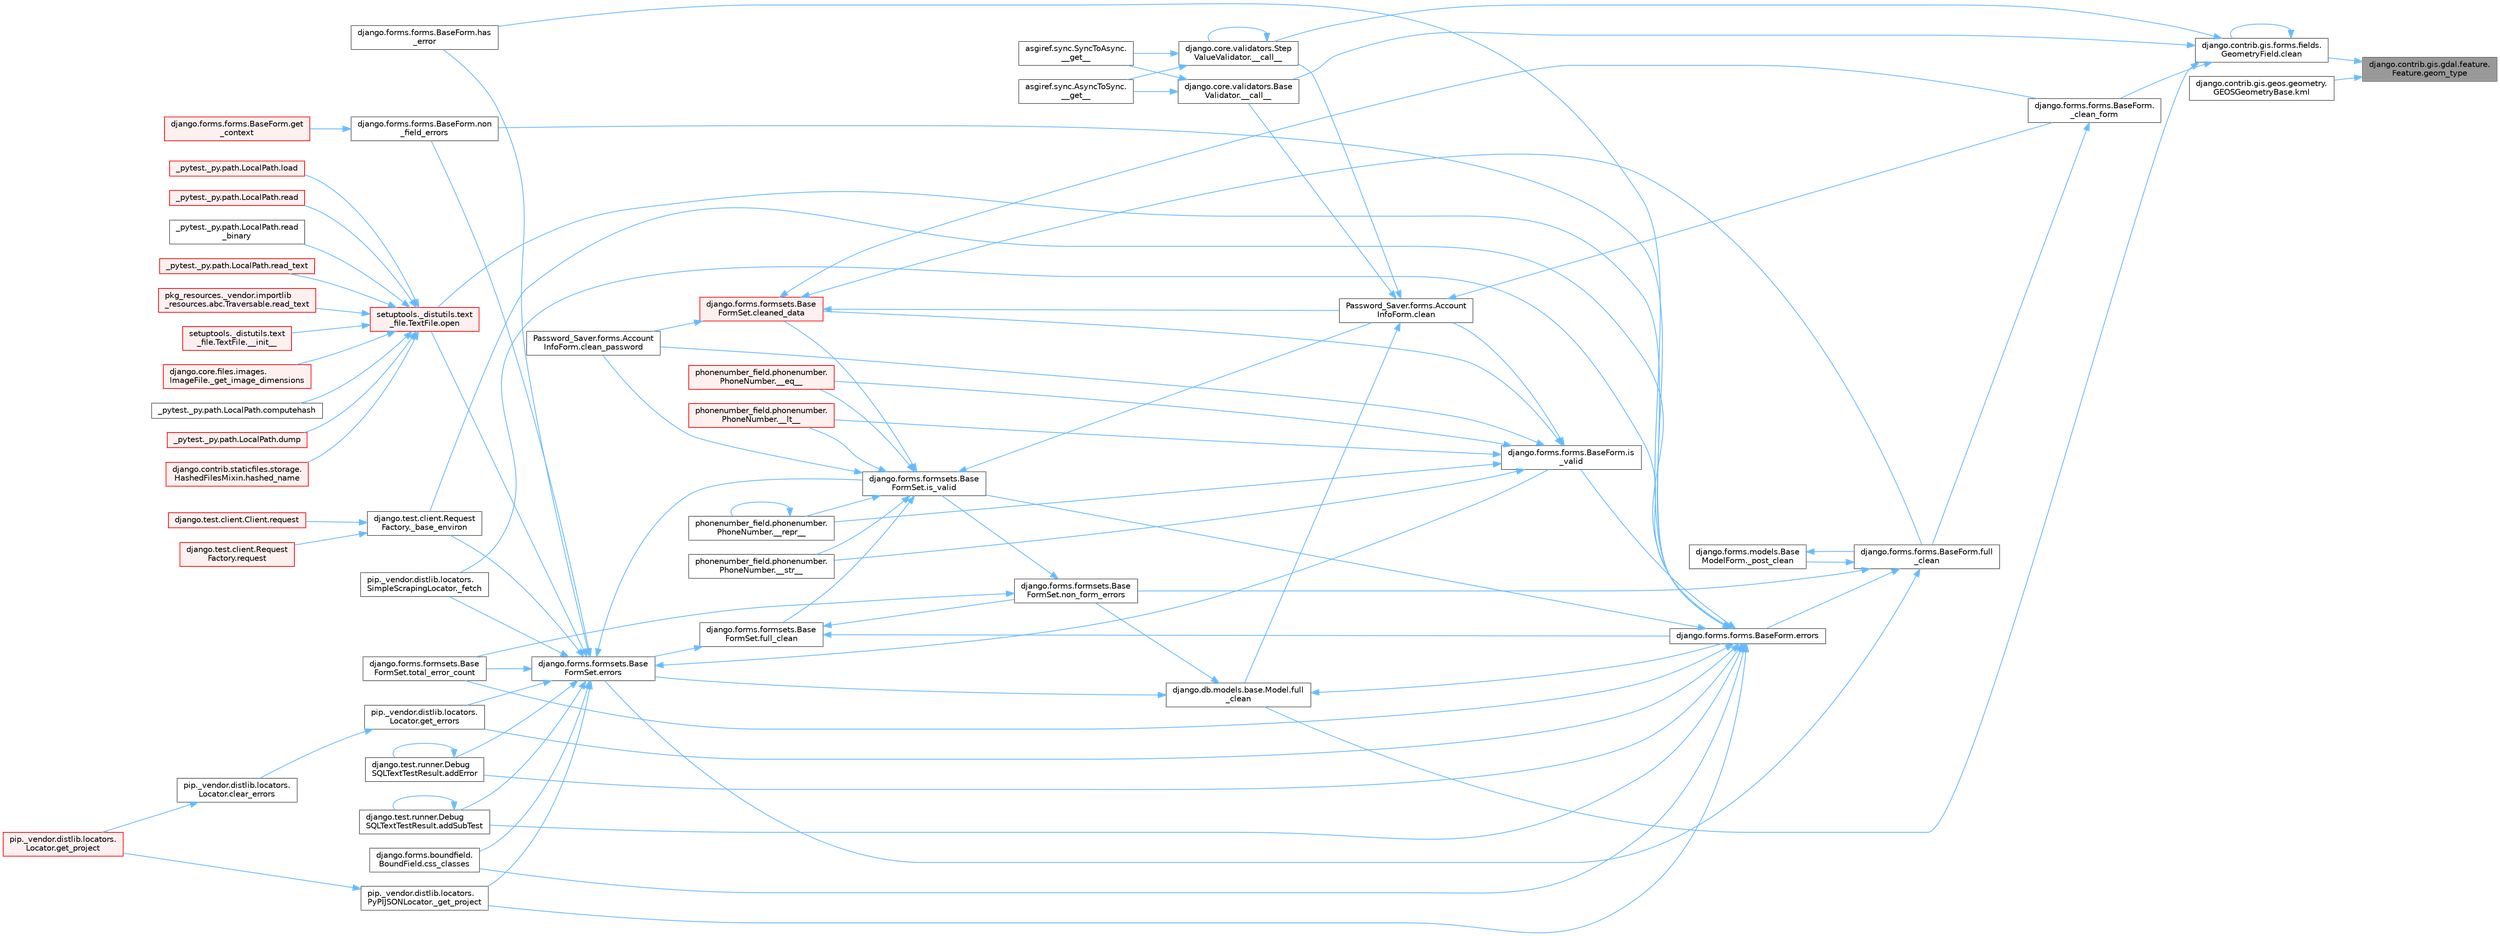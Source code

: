 digraph "django.contrib.gis.gdal.feature.Feature.geom_type"
{
 // LATEX_PDF_SIZE
  bgcolor="transparent";
  edge [fontname=Helvetica,fontsize=10,labelfontname=Helvetica,labelfontsize=10];
  node [fontname=Helvetica,fontsize=10,shape=box,height=0.2,width=0.4];
  rankdir="RL";
  Node1 [id="Node000001",label="django.contrib.gis.gdal.feature.\lFeature.geom_type",height=0.2,width=0.4,color="gray40", fillcolor="grey60", style="filled", fontcolor="black",tooltip=" "];
  Node1 -> Node2 [id="edge1_Node000001_Node000002",dir="back",color="steelblue1",style="solid",tooltip=" "];
  Node2 [id="Node000002",label="django.contrib.gis.forms.fields.\lGeometryField.clean",height=0.2,width=0.4,color="grey40", fillcolor="white", style="filled",URL="$classdjango_1_1contrib_1_1gis_1_1forms_1_1fields_1_1_geometry_field.html#a63084801f88f56d55aed024be093f164",tooltip=" "];
  Node2 -> Node3 [id="edge2_Node000002_Node000003",dir="back",color="steelblue1",style="solid",tooltip=" "];
  Node3 [id="Node000003",label="django.core.validators.Base\lValidator.__call__",height=0.2,width=0.4,color="grey40", fillcolor="white", style="filled",URL="$classdjango_1_1core_1_1validators_1_1_base_validator.html#ac718256582df714e061c6b927e045d12",tooltip=" "];
  Node3 -> Node4 [id="edge3_Node000003_Node000004",dir="back",color="steelblue1",style="solid",tooltip=" "];
  Node4 [id="Node000004",label="asgiref.sync.AsyncToSync.\l__get__",height=0.2,width=0.4,color="grey40", fillcolor="white", style="filled",URL="$classasgiref_1_1sync_1_1_async_to_sync.html#a23e9ef7a73da98dad9e3f4e65846969b",tooltip=" "];
  Node3 -> Node5 [id="edge4_Node000003_Node000005",dir="back",color="steelblue1",style="solid",tooltip=" "];
  Node5 [id="Node000005",label="asgiref.sync.SyncToAsync.\l__get__",height=0.2,width=0.4,color="grey40", fillcolor="white", style="filled",URL="$classasgiref_1_1sync_1_1_sync_to_async.html#aebdfbe3f01079a529fd2f39810597381",tooltip=" "];
  Node2 -> Node6 [id="edge5_Node000002_Node000006",dir="back",color="steelblue1",style="solid",tooltip=" "];
  Node6 [id="Node000006",label="django.core.validators.Step\lValueValidator.__call__",height=0.2,width=0.4,color="grey40", fillcolor="white", style="filled",URL="$classdjango_1_1core_1_1validators_1_1_step_value_validator.html#aebdbf74fe74c5b999350df9c1852714c",tooltip=" "];
  Node6 -> Node6 [id="edge6_Node000006_Node000006",dir="back",color="steelblue1",style="solid",tooltip=" "];
  Node6 -> Node4 [id="edge7_Node000006_Node000004",dir="back",color="steelblue1",style="solid",tooltip=" "];
  Node6 -> Node5 [id="edge8_Node000006_Node000005",dir="back",color="steelblue1",style="solid",tooltip=" "];
  Node2 -> Node7 [id="edge9_Node000002_Node000007",dir="back",color="steelblue1",style="solid",tooltip=" "];
  Node7 [id="Node000007",label="django.forms.forms.BaseForm.\l_clean_form",height=0.2,width=0.4,color="grey40", fillcolor="white", style="filled",URL="$classdjango_1_1forms_1_1forms_1_1_base_form.html#ae5eed108001c1a75985b75174fe23f1f",tooltip=" "];
  Node7 -> Node8 [id="edge10_Node000007_Node000008",dir="back",color="steelblue1",style="solid",tooltip=" "];
  Node8 [id="Node000008",label="django.forms.forms.BaseForm.full\l_clean",height=0.2,width=0.4,color="grey40", fillcolor="white", style="filled",URL="$classdjango_1_1forms_1_1forms_1_1_base_form.html#a396d2448f658dc84a0f0b473ffaae918",tooltip=" "];
  Node8 -> Node9 [id="edge11_Node000008_Node000009",dir="back",color="steelblue1",style="solid",tooltip=" "];
  Node9 [id="Node000009",label="django.forms.models.Base\lModelForm._post_clean",height=0.2,width=0.4,color="grey40", fillcolor="white", style="filled",URL="$classdjango_1_1forms_1_1models_1_1_base_model_form.html#a83e1c0ea3ba97f3a496d07955d1bf124",tooltip=" "];
  Node9 -> Node8 [id="edge12_Node000009_Node000008",dir="back",color="steelblue1",style="solid",tooltip=" "];
  Node8 -> Node10 [id="edge13_Node000008_Node000010",dir="back",color="steelblue1",style="solid",tooltip=" "];
  Node10 [id="Node000010",label="django.forms.forms.BaseForm.errors",height=0.2,width=0.4,color="grey40", fillcolor="white", style="filled",URL="$classdjango_1_1forms_1_1forms_1_1_base_form.html#aca47cb75eb6c321d1c429b33eca94d49",tooltip=" "];
  Node10 -> Node11 [id="edge14_Node000010_Node000011",dir="back",color="steelblue1",style="solid",tooltip=" "];
  Node11 [id="Node000011",label="django.test.client.Request\lFactory._base_environ",height=0.2,width=0.4,color="grey40", fillcolor="white", style="filled",URL="$classdjango_1_1test_1_1client_1_1_request_factory.html#ab650654b992f4e9fc9e30bd0442973c1",tooltip=" "];
  Node11 -> Node12 [id="edge15_Node000011_Node000012",dir="back",color="steelblue1",style="solid",tooltip=" "];
  Node12 [id="Node000012",label="django.test.client.Client.request",height=0.2,width=0.4,color="red", fillcolor="#FFF0F0", style="filled",URL="$classdjango_1_1test_1_1client_1_1_client.html#a2f51c5251142ab6503937051936e33fa",tooltip=" "];
  Node11 -> Node3179 [id="edge16_Node000011_Node003179",dir="back",color="steelblue1",style="solid",tooltip=" "];
  Node3179 [id="Node003179",label="django.test.client.Request\lFactory.request",height=0.2,width=0.4,color="red", fillcolor="#FFF0F0", style="filled",URL="$classdjango_1_1test_1_1client_1_1_request_factory.html#adae411ab0df6839c5364b647e4dc63ad",tooltip=" "];
  Node10 -> Node596 [id="edge17_Node000010_Node000596",dir="back",color="steelblue1",style="solid",tooltip=" "];
  Node596 [id="Node000596",label="pip._vendor.distlib.locators.\lSimpleScrapingLocator._fetch",height=0.2,width=0.4,color="grey40", fillcolor="white", style="filled",URL="$classpip_1_1__vendor_1_1distlib_1_1locators_1_1_simple_scraping_locator.html#a72156eb8243de03d8881db3caaa60b8c",tooltip=" "];
  Node10 -> Node597 [id="edge18_Node000010_Node000597",dir="back",color="steelblue1",style="solid",tooltip=" "];
  Node597 [id="Node000597",label="pip._vendor.distlib.locators.\lPyPIJSONLocator._get_project",height=0.2,width=0.4,color="grey40", fillcolor="white", style="filled",URL="$classpip_1_1__vendor_1_1distlib_1_1locators_1_1_py_p_i_j_s_o_n_locator.html#ab5b95d18130e47c0bedca04d7b010bf6",tooltip=" "];
  Node597 -> Node598 [id="edge19_Node000597_Node000598",dir="back",color="steelblue1",style="solid",tooltip=" "];
  Node598 [id="Node000598",label="pip._vendor.distlib.locators.\lLocator.get_project",height=0.2,width=0.4,color="red", fillcolor="#FFF0F0", style="filled",URL="$classpip_1_1__vendor_1_1distlib_1_1locators_1_1_locator.html#a14b49f16a55d384842037850d5224ce8",tooltip=" "];
  Node10 -> Node1789 [id="edge20_Node000010_Node001789",dir="back",color="steelblue1",style="solid",tooltip=" "];
  Node1789 [id="Node001789",label="django.test.runner.Debug\lSQLTextTestResult.addError",height=0.2,width=0.4,color="grey40", fillcolor="white", style="filled",URL="$classdjango_1_1test_1_1runner_1_1_debug_s_q_l_text_test_result.html#a398c116f3b7d25563a21e81178271a8a",tooltip=" "];
  Node1789 -> Node1789 [id="edge21_Node001789_Node001789",dir="back",color="steelblue1",style="solid",tooltip=" "];
  Node10 -> Node1790 [id="edge22_Node000010_Node001790",dir="back",color="steelblue1",style="solid",tooltip=" "];
  Node1790 [id="Node001790",label="django.test.runner.Debug\lSQLTextTestResult.addSubTest",height=0.2,width=0.4,color="grey40", fillcolor="white", style="filled",URL="$classdjango_1_1test_1_1runner_1_1_debug_s_q_l_text_test_result.html#a65bae0538566d8bc532c972340744b1e",tooltip=" "];
  Node1790 -> Node1790 [id="edge23_Node001790_Node001790",dir="back",color="steelblue1",style="solid",tooltip=" "];
  Node10 -> Node1791 [id="edge24_Node000010_Node001791",dir="back",color="steelblue1",style="solid",tooltip=" "];
  Node1791 [id="Node001791",label="django.forms.boundfield.\lBoundField.css_classes",height=0.2,width=0.4,color="grey40", fillcolor="white", style="filled",URL="$classdjango_1_1forms_1_1boundfield_1_1_bound_field.html#a19d289ef3598c412a0fee978458875bc",tooltip=" "];
  Node10 -> Node1792 [id="edge25_Node000010_Node001792",dir="back",color="steelblue1",style="solid",tooltip=" "];
  Node1792 [id="Node001792",label="pip._vendor.distlib.locators.\lLocator.get_errors",height=0.2,width=0.4,color="grey40", fillcolor="white", style="filled",URL="$classpip_1_1__vendor_1_1distlib_1_1locators_1_1_locator.html#abc5864a47e4cb8c481f44eb1a72f565c",tooltip=" "];
  Node1792 -> Node1793 [id="edge26_Node001792_Node001793",dir="back",color="steelblue1",style="solid",tooltip=" "];
  Node1793 [id="Node001793",label="pip._vendor.distlib.locators.\lLocator.clear_errors",height=0.2,width=0.4,color="grey40", fillcolor="white", style="filled",URL="$classpip_1_1__vendor_1_1distlib_1_1locators_1_1_locator.html#a2a2f7530c5f7c9c5d41d7d8e32852b66",tooltip=" "];
  Node1793 -> Node598 [id="edge27_Node001793_Node000598",dir="back",color="steelblue1",style="solid",tooltip=" "];
  Node10 -> Node1794 [id="edge28_Node000010_Node001794",dir="back",color="steelblue1",style="solid",tooltip=" "];
  Node1794 [id="Node001794",label="django.forms.forms.BaseForm.has\l_error",height=0.2,width=0.4,color="grey40", fillcolor="white", style="filled",URL="$classdjango_1_1forms_1_1forms_1_1_base_form.html#af67d8e47182c8c92ad4cac6441bfeb80",tooltip=" "];
  Node10 -> Node1795 [id="edge29_Node000010_Node001795",dir="back",color="steelblue1",style="solid",tooltip=" "];
  Node1795 [id="Node001795",label="django.forms.forms.BaseForm.is\l_valid",height=0.2,width=0.4,color="grey40", fillcolor="white", style="filled",URL="$classdjango_1_1forms_1_1forms_1_1_base_form.html#a8be15c9eaccca682a18c7d3f13802cc4",tooltip=" "];
  Node1795 -> Node685 [id="edge30_Node001795_Node000685",dir="back",color="steelblue1",style="solid",tooltip=" "];
  Node685 [id="Node000685",label="phonenumber_field.phonenumber.\lPhoneNumber.__eq__",height=0.2,width=0.4,color="red", fillcolor="#FFF0F0", style="filled",URL="$classphonenumber__field_1_1phonenumber_1_1_phone_number.html#a999c32cd1bfa2dd5c7df70781b09c68b",tooltip=" "];
  Node1795 -> Node686 [id="edge31_Node001795_Node000686",dir="back",color="steelblue1",style="solid",tooltip=" "];
  Node686 [id="Node000686",label="phonenumber_field.phonenumber.\lPhoneNumber.__lt__",height=0.2,width=0.4,color="red", fillcolor="#FFF0F0", style="filled",URL="$classphonenumber__field_1_1phonenumber_1_1_phone_number.html#ab94d02fbeda1355644c6c1b3d6f3d9ba",tooltip=" "];
  Node1795 -> Node687 [id="edge32_Node001795_Node000687",dir="back",color="steelblue1",style="solid",tooltip=" "];
  Node687 [id="Node000687",label="phonenumber_field.phonenumber.\lPhoneNumber.__repr__",height=0.2,width=0.4,color="grey40", fillcolor="white", style="filled",URL="$classphonenumber__field_1_1phonenumber_1_1_phone_number.html#a5420c965a5ecfad87cb6bce245cd91a5",tooltip=" "];
  Node687 -> Node687 [id="edge33_Node000687_Node000687",dir="back",color="steelblue1",style="solid",tooltip=" "];
  Node1795 -> Node688 [id="edge34_Node001795_Node000688",dir="back",color="steelblue1",style="solid",tooltip=" "];
  Node688 [id="Node000688",label="phonenumber_field.phonenumber.\lPhoneNumber.__str__",height=0.2,width=0.4,color="grey40", fillcolor="white", style="filled",URL="$classphonenumber__field_1_1phonenumber_1_1_phone_number.html#a773f55fba29310ea2218e4bbca83ba6d",tooltip=" "];
  Node1795 -> Node656 [id="edge35_Node001795_Node000656",dir="back",color="steelblue1",style="solid",tooltip=" "];
  Node656 [id="Node000656",label="Password_Saver.forms.Account\lInfoForm.clean",height=0.2,width=0.4,color="grey40", fillcolor="white", style="filled",URL="$class_password___saver_1_1forms_1_1_account_info_form.html#a89126d6030ebafc64c8aeeb352113c54",tooltip=" "];
  Node656 -> Node3 [id="edge36_Node000656_Node000003",dir="back",color="steelblue1",style="solid",tooltip=" "];
  Node656 -> Node6 [id="edge37_Node000656_Node000006",dir="back",color="steelblue1",style="solid",tooltip=" "];
  Node656 -> Node7 [id="edge38_Node000656_Node000007",dir="back",color="steelblue1",style="solid",tooltip=" "];
  Node656 -> Node594 [id="edge39_Node000656_Node000594",dir="back",color="steelblue1",style="solid",tooltip=" "];
  Node594 [id="Node000594",label="django.db.models.base.Model.full\l_clean",height=0.2,width=0.4,color="grey40", fillcolor="white", style="filled",URL="$classdjango_1_1db_1_1models_1_1base_1_1_model.html#a2e68bd042bd3e52b086f8838eeaa416f",tooltip=" "];
  Node594 -> Node10 [id="edge40_Node000594_Node000010",dir="back",color="steelblue1",style="solid",tooltip=" "];
  Node594 -> Node595 [id="edge41_Node000594_Node000595",dir="back",color="steelblue1",style="solid",tooltip=" "];
  Node595 [id="Node000595",label="django.forms.formsets.Base\lFormSet.errors",height=0.2,width=0.4,color="grey40", fillcolor="white", style="filled",URL="$classdjango_1_1forms_1_1formsets_1_1_base_form_set.html#a9e249e2240c3ae2775249e3d3da42020",tooltip=" "];
  Node595 -> Node11 [id="edge42_Node000595_Node000011",dir="back",color="steelblue1",style="solid",tooltip=" "];
  Node595 -> Node596 [id="edge43_Node000595_Node000596",dir="back",color="steelblue1",style="solid",tooltip=" "];
  Node595 -> Node597 [id="edge44_Node000595_Node000597",dir="back",color="steelblue1",style="solid",tooltip=" "];
  Node595 -> Node1789 [id="edge45_Node000595_Node001789",dir="back",color="steelblue1",style="solid",tooltip=" "];
  Node595 -> Node1790 [id="edge46_Node000595_Node001790",dir="back",color="steelblue1",style="solid",tooltip=" "];
  Node595 -> Node1791 [id="edge47_Node000595_Node001791",dir="back",color="steelblue1",style="solid",tooltip=" "];
  Node595 -> Node1792 [id="edge48_Node000595_Node001792",dir="back",color="steelblue1",style="solid",tooltip=" "];
  Node595 -> Node1794 [id="edge49_Node000595_Node001794",dir="back",color="steelblue1",style="solid",tooltip=" "];
  Node595 -> Node1795 [id="edge50_Node000595_Node001795",dir="back",color="steelblue1",style="solid",tooltip=" "];
  Node595 -> Node684 [id="edge51_Node000595_Node000684",dir="back",color="steelblue1",style="solid",tooltip=" "];
  Node684 [id="Node000684",label="django.forms.formsets.Base\lFormSet.is_valid",height=0.2,width=0.4,color="grey40", fillcolor="white", style="filled",URL="$classdjango_1_1forms_1_1formsets_1_1_base_form_set.html#a713477cfb7c01e723400df62b49c250c",tooltip=" "];
  Node684 -> Node685 [id="edge52_Node000684_Node000685",dir="back",color="steelblue1",style="solid",tooltip=" "];
  Node684 -> Node686 [id="edge53_Node000684_Node000686",dir="back",color="steelblue1",style="solid",tooltip=" "];
  Node684 -> Node687 [id="edge54_Node000684_Node000687",dir="back",color="steelblue1",style="solid",tooltip=" "];
  Node684 -> Node688 [id="edge55_Node000684_Node000688",dir="back",color="steelblue1",style="solid",tooltip=" "];
  Node684 -> Node656 [id="edge56_Node000684_Node000656",dir="back",color="steelblue1",style="solid",tooltip=" "];
  Node684 -> Node659 [id="edge57_Node000684_Node000659",dir="back",color="steelblue1",style="solid",tooltip=" "];
  Node659 [id="Node000659",label="Password_Saver.forms.Account\lInfoForm.clean_password",height=0.2,width=0.4,color="grey40", fillcolor="white", style="filled",URL="$class_password___saver_1_1forms_1_1_account_info_form.html#a6397d8e90a910bed34ed0ebcf5f74a4e",tooltip=" "];
  Node684 -> Node649 [id="edge58_Node000684_Node000649",dir="back",color="steelblue1",style="solid",tooltip=" "];
  Node649 [id="Node000649",label="django.forms.formsets.Base\lFormSet.cleaned_data",height=0.2,width=0.4,color="red", fillcolor="#FFF0F0", style="filled",URL="$classdjango_1_1forms_1_1formsets_1_1_base_form_set.html#ae51d85dd3faa160668adba372c4e87f7",tooltip=" "];
  Node649 -> Node7 [id="edge59_Node000649_Node000007",dir="back",color="steelblue1",style="solid",tooltip=" "];
  Node649 -> Node656 [id="edge60_Node000649_Node000656",dir="back",color="steelblue1",style="solid",tooltip=" "];
  Node649 -> Node659 [id="edge61_Node000649_Node000659",dir="back",color="steelblue1",style="solid",tooltip=" "];
  Node649 -> Node8 [id="edge62_Node000649_Node000008",dir="back",color="steelblue1",style="solid",tooltip=" "];
  Node684 -> Node682 [id="edge63_Node000684_Node000682",dir="back",color="steelblue1",style="solid",tooltip=" "];
  Node682 [id="Node000682",label="django.forms.formsets.Base\lFormSet.full_clean",height=0.2,width=0.4,color="grey40", fillcolor="white", style="filled",URL="$classdjango_1_1forms_1_1formsets_1_1_base_form_set.html#aa475bdb58853c14bfcd93bd7b494e3b1",tooltip=" "];
  Node682 -> Node10 [id="edge64_Node000682_Node000010",dir="back",color="steelblue1",style="solid",tooltip=" "];
  Node682 -> Node595 [id="edge65_Node000682_Node000595",dir="back",color="steelblue1",style="solid",tooltip=" "];
  Node682 -> Node683 [id="edge66_Node000682_Node000683",dir="back",color="steelblue1",style="solid",tooltip=" "];
  Node683 [id="Node000683",label="django.forms.formsets.Base\lFormSet.non_form_errors",height=0.2,width=0.4,color="grey40", fillcolor="white", style="filled",URL="$classdjango_1_1forms_1_1formsets_1_1_base_form_set.html#a8b499fb5fdd72c59134bf40aeac2de3c",tooltip=" "];
  Node683 -> Node684 [id="edge67_Node000683_Node000684",dir="back",color="steelblue1",style="solid",tooltip=" "];
  Node683 -> Node689 [id="edge68_Node000683_Node000689",dir="back",color="steelblue1",style="solid",tooltip=" "];
  Node689 [id="Node000689",label="django.forms.formsets.Base\lFormSet.total_error_count",height=0.2,width=0.4,color="grey40", fillcolor="white", style="filled",URL="$classdjango_1_1forms_1_1formsets_1_1_base_form_set.html#a3e9cbe55cc991b30b14546a857abb212",tooltip=" "];
  Node595 -> Node1796 [id="edge69_Node000595_Node001796",dir="back",color="steelblue1",style="solid",tooltip=" "];
  Node1796 [id="Node001796",label="django.forms.forms.BaseForm.non\l_field_errors",height=0.2,width=0.4,color="grey40", fillcolor="white", style="filled",URL="$classdjango_1_1forms_1_1forms_1_1_base_form.html#a713be7c8d25008cf58c90916cb682447",tooltip=" "];
  Node1796 -> Node1797 [id="edge70_Node001796_Node001797",dir="back",color="steelblue1",style="solid",tooltip=" "];
  Node1797 [id="Node001797",label="django.forms.forms.BaseForm.get\l_context",height=0.2,width=0.4,color="red", fillcolor="#FFF0F0", style="filled",URL="$classdjango_1_1forms_1_1forms_1_1_base_form.html#a7aceedfdbb15133ac8342eac420e8dcb",tooltip=" "];
  Node595 -> Node1800 [id="edge71_Node000595_Node001800",dir="back",color="steelblue1",style="solid",tooltip=" "];
  Node1800 [id="Node001800",label="setuptools._distutils.text\l_file.TextFile.open",height=0.2,width=0.4,color="red", fillcolor="#FFF0F0", style="filled",URL="$classsetuptools_1_1__distutils_1_1text__file_1_1_text_file.html#ab568abcef363b1b422cddfead42e68b2",tooltip=" "];
  Node1800 -> Node21 [id="edge72_Node001800_Node000021",dir="back",color="steelblue1",style="solid",tooltip=" "];
  Node21 [id="Node000021",label="setuptools._distutils.text\l_file.TextFile.__init__",height=0.2,width=0.4,color="red", fillcolor="#FFF0F0", style="filled",URL="$classsetuptools_1_1__distutils_1_1text__file_1_1_text_file.html#aeb26f34e394b4e658295391382cc8813",tooltip=" "];
  Node1800 -> Node53 [id="edge73_Node001800_Node000053",dir="back",color="steelblue1",style="solid",tooltip=" "];
  Node53 [id="Node000053",label="django.core.files.images.\lImageFile._get_image_dimensions",height=0.2,width=0.4,color="red", fillcolor="#FFF0F0", style="filled",URL="$classdjango_1_1core_1_1files_1_1images_1_1_image_file.html#a2832e2235f63c851f4652a4ea59ec924",tooltip=" "];
  Node1800 -> Node816 [id="edge74_Node001800_Node000816",dir="back",color="steelblue1",style="solid",tooltip=" "];
  Node816 [id="Node000816",label="_pytest._py.path.LocalPath.computehash",height=0.2,width=0.4,color="grey40", fillcolor="white", style="filled",URL="$class__pytest_1_1__py_1_1path_1_1_local_path.html#aa82d067bed26e6655d315d858254160b",tooltip=" "];
  Node1800 -> Node817 [id="edge75_Node001800_Node000817",dir="back",color="steelblue1",style="solid",tooltip=" "];
  Node817 [id="Node000817",label="_pytest._py.path.LocalPath.dump",height=0.2,width=0.4,color="red", fillcolor="#FFF0F0", style="filled",URL="$class__pytest_1_1__py_1_1path_1_1_local_path.html#a2f45e7b54f2823ed6746a19107ae68b4",tooltip=" "];
  Node1800 -> Node569 [id="edge76_Node001800_Node000569",dir="back",color="steelblue1",style="solid",tooltip=" "];
  Node569 [id="Node000569",label="django.contrib.staticfiles.storage.\lHashedFilesMixin.hashed_name",height=0.2,width=0.4,color="red", fillcolor="#FFF0F0", style="filled",URL="$classdjango_1_1contrib_1_1staticfiles_1_1storage_1_1_hashed_files_mixin.html#aa30283e5d1a2177cf975b44ae95e45e4",tooltip=" "];
  Node1800 -> Node819 [id="edge77_Node001800_Node000819",dir="back",color="steelblue1",style="solid",tooltip=" "];
  Node819 [id="Node000819",label="_pytest._py.path.LocalPath.load",height=0.2,width=0.4,color="red", fillcolor="#FFF0F0", style="filled",URL="$class__pytest_1_1__py_1_1path_1_1_local_path.html#a284b118886fe9a033c146647826faf72",tooltip=" "];
  Node1800 -> Node820 [id="edge78_Node001800_Node000820",dir="back",color="steelblue1",style="solid",tooltip=" "];
  Node820 [id="Node000820",label="_pytest._py.path.LocalPath.read",height=0.2,width=0.4,color="red", fillcolor="#FFF0F0", style="filled",URL="$class__pytest_1_1__py_1_1path_1_1_local_path.html#a8640b65f715ce8a258379deb78a68fd8",tooltip=" "];
  Node1800 -> Node856 [id="edge79_Node001800_Node000856",dir="back",color="steelblue1",style="solid",tooltip=" "];
  Node856 [id="Node000856",label="_pytest._py.path.LocalPath.read\l_binary",height=0.2,width=0.4,color="grey40", fillcolor="white", style="filled",URL="$class__pytest_1_1__py_1_1path_1_1_local_path.html#adc47986c47c70f2b5889b85af157cd59",tooltip=" "];
  Node1800 -> Node857 [id="edge80_Node001800_Node000857",dir="back",color="steelblue1",style="solid",tooltip=" "];
  Node857 [id="Node000857",label="_pytest._py.path.LocalPath.read_text",height=0.2,width=0.4,color="red", fillcolor="#FFF0F0", style="filled",URL="$class__pytest_1_1__py_1_1path_1_1_local_path.html#aea3efa14b998c32e27f6604263858398",tooltip=" "];
  Node1800 -> Node1131 [id="edge81_Node001800_Node001131",dir="back",color="steelblue1",style="solid",tooltip=" "];
  Node1131 [id="Node001131",label="pkg_resources._vendor.importlib\l_resources.abc.Traversable.read_text",height=0.2,width=0.4,color="red", fillcolor="#FFF0F0", style="filled",URL="$classpkg__resources_1_1__vendor_1_1importlib__resources_1_1abc_1_1_traversable.html#a2fa0982edeea4b5f1a38953c1d81f10b",tooltip=" "];
  Node595 -> Node689 [id="edge82_Node000595_Node000689",dir="back",color="steelblue1",style="solid",tooltip=" "];
  Node594 -> Node683 [id="edge83_Node000594_Node000683",dir="back",color="steelblue1",style="solid",tooltip=" "];
  Node1795 -> Node659 [id="edge84_Node001795_Node000659",dir="back",color="steelblue1",style="solid",tooltip=" "];
  Node1795 -> Node649 [id="edge85_Node001795_Node000649",dir="back",color="steelblue1",style="solid",tooltip=" "];
  Node10 -> Node684 [id="edge86_Node000010_Node000684",dir="back",color="steelblue1",style="solid",tooltip=" "];
  Node10 -> Node1796 [id="edge87_Node000010_Node001796",dir="back",color="steelblue1",style="solid",tooltip=" "];
  Node10 -> Node1800 [id="edge88_Node000010_Node001800",dir="back",color="steelblue1",style="solid",tooltip=" "];
  Node10 -> Node689 [id="edge89_Node000010_Node000689",dir="back",color="steelblue1",style="solid",tooltip=" "];
  Node8 -> Node595 [id="edge90_Node000008_Node000595",dir="back",color="steelblue1",style="solid",tooltip=" "];
  Node8 -> Node683 [id="edge91_Node000008_Node000683",dir="back",color="steelblue1",style="solid",tooltip=" "];
  Node2 -> Node2 [id="edge92_Node000002_Node000002",dir="back",color="steelblue1",style="solid",tooltip=" "];
  Node2 -> Node594 [id="edge93_Node000002_Node000594",dir="back",color="steelblue1",style="solid",tooltip=" "];
  Node1 -> Node3180 [id="edge94_Node000001_Node003180",dir="back",color="steelblue1",style="solid",tooltip=" "];
  Node3180 [id="Node003180",label="django.contrib.gis.geos.geometry.\lGEOSGeometryBase.kml",height=0.2,width=0.4,color="grey40", fillcolor="white", style="filled",URL="$classdjango_1_1contrib_1_1gis_1_1geos_1_1geometry_1_1_g_e_o_s_geometry_base.html#a1c478891876ca233a5395c907c3072c1",tooltip=" "];
}
